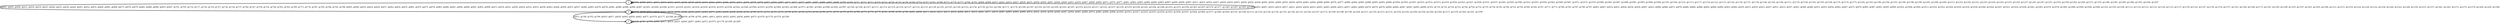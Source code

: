 digraph G {
        node [style=rounded, penwidth=3, fontsize=20, shape=oval];
        "1" -> "0" [label="@601, @605, @609, @612, @616, @619, @623, @626, @631, @636, @644, @647, @652, @655, @660, @665, @668, @673, @676, @679, @682, @686, @689, @693, @697, @701, @705, @714, @717, @720, @724, @727, @730, @734, @737, @740, @747, @750, @754, @758, @762, @765, @769, @773, @778, @781, @785, @788, @792, @798, @805, @809, @816, @824, @829, @837, @842, @850, @855, @861, @870, @875, @878, @883, @886, @891, @894, @898, @901, @905, @908, @913, @918, @921, @926, @929, @932, @935, @939, @943, @946, @950, @953, @957, @960, @965, @970, @978, @981, @986, @989, @994, @997, @1001, @1004, @1008, @1011, @1016, @1021, @1024, @1029, @1032, @1035, @1038, @1042, @1046, @1049, @1053, @1056, @1060, @1063, @1068, @1073, @1081, @1084, @1089, @1092, @1097, @1100, @1104, @1107, @1111, @1114, @1119, @1124, @1127, @1132, @1135, @1138, @1141, @1145, @1149, @1152, @1156, @1159, @1163, @1166, @1171, @1176, @1184, @1187, @1192, @1195, @1200, @1203, @1207, @1210, @1214, @1217, @1222, @1227, @1230, @1235, @1238, @1241, @1244, @1248, @1252, @1255, @1259, @1263, @1267, @1274, @1277, @1282, @1287, @1295, @1298", color=black,arrowsize=1,style=bold,penwidth=3,fontsize=20];
"0" -> "0" [label="@602, @606, @613, @620, @627, @632, @640, @648, @656, @661, @669, @677, @683, @690, @694, @698, @702, @709, @715, @721, @725, @731, @738, @741, @742, @743, @744, @748, @751, @755, @759, @763, @766, @770, @774, @779, @782, @786, @789, @796, @802, @806, @813, @820, @825, @833, @838, @846, @851, @859, @865, @871, @879, @887, @895, @902, @909, @914, @922, @930, @936, @940, @947, @954, @961, @966, @974, @982, @990, @998, @1005, @1012, @1017, @1025, @1033, @1039, @1043, @1050, @1057, @1064, @1069, @1077, @1085, @1093, @1101, @1108, @1115, @1120, @1128, @1136, @1142, @1146, @1153, @1160, @1167, @1172, @1180, @1188, @1196, @1204, @1211, @1218, @1223, @1231, @1239, @1245, @1249, @1256, @1260, @1264, @1271, @1278, @1283, @1291, @1299", color=black,arrowsize=1,style=bold,penwidth=3,fontsize=20];
"0" -> "1" [label="@603, @607, @610, @614, @617, @621, @624, @628, @633, @641, @645, @649, @653, @657, @662, @666, @670, @674, @678, @680, @684, @687, @691, @695, @699, @703, @710, @716, @718, @722, @726, @728, @732, @735, @739, @745, @749, @752, @756, @760, @764, @767, @771, @775, @780, @783, @787, @790, @797, @803, @807, @814, @821, @826, @834, @839, @847, @852, @860, @866, @872, @876, @880, @884, @888, @892, @896, @899, @903, @906, @910, @915, @919, @923, @927, @931, @933, @937, @941, @944, @948, @951, @955, @958, @962, @967, @975, @979, @983, @987, @991, @995, @999, @1002, @1006, @1009, @1013, @1018, @1022, @1026, @1030, @1034, @1036, @1040, @1044, @1047, @1051, @1054, @1058, @1061, @1065, @1070, @1078, @1082, @1086, @1090, @1094, @1098, @1102, @1105, @1109, @1112, @1116, @1121, @1125, @1129, @1133, @1137, @1139, @1143, @1147, @1150, @1154, @1157, @1161, @1164, @1168, @1173, @1181, @1185, @1189, @1193, @1197, @1201, @1205, @1208, @1212, @1215, @1219, @1224, @1228, @1232, @1236, @1240, @1242, @1246, @1250, @1253, @1257, @1261, @1265, @1272, @1275, @1279, @1284, @1292, @1296", color=black,arrowsize=1,style=bold,penwidth=3,fontsize=20];
"1" -> "1" [label="@604, @608, @611, @615, @618, @622, @625, @629, @630, @634, @635, @642, @643, @646, @650, @651, @654, @658, @659, @663, @664, @667, @671, @672, @675, @681, @685, @688, @692, @696, @700, @704, @711, @712, @713, @719, @723, @729, @733, @736, @746, @753, @757, @761, @768, @772, @776, @777, @784, @791, @804, @808, @815, @822, @823, @827, @828, @835, @836, @840, @841, @848, @849, @853, @854, @867, @868, @869, @873, @874, @877, @881, @882, @885, @889, @890, @893, @897, @900, @904, @907, @911, @912, @916, @917, @920, @924, @925, @928, @934, @938, @942, @945, @949, @952, @956, @959, @963, @964, @968, @969, @976, @977, @980, @984, @985, @988, @992, @993, @996, @1000, @1003, @1007, @1010, @1014, @1015, @1019, @1020, @1023, @1027, @1028, @1031, @1037, @1041, @1045, @1048, @1052, @1055, @1059, @1062, @1066, @1067, @1071, @1072, @1079, @1080, @1083, @1087, @1088, @1091, @1095, @1096, @1099, @1103, @1106, @1110, @1113, @1117, @1118, @1122, @1123, @1126, @1130, @1131, @1134, @1140, @1144, @1148, @1151, @1155, @1158, @1162, @1165, @1169, @1170, @1174, @1175, @1182, @1183, @1186, @1190, @1191, @1194, @1198, @1199, @1202, @1206, @1209, @1213, @1216, @1220, @1221, @1225, @1226, @1229, @1233, @1234, @1237, @1243, @1247, @1251, @1254, @1258, @1262, @1266, @1273, @1276, @1280, @1281, @1285, @1286, @1293, @1294, @1297", color=black,arrowsize=1,style=bold,penwidth=3,fontsize=20];
"0" -> "2" [label="@637, @706, @793, @799, @810, @817, @830, @843, @856, @862, @971, @1074, @1177, @1268, @1288", color=black,arrowsize=1,style=bold,penwidth=3,fontsize=20];
"2" -> "2" [label="@638, @707, @794, @800, @811, @818, @831, @844, @857, @863, @972, @1075, @1178, @1269, @1289", color=black,arrowsize=1,style=bold,penwidth=3,fontsize=20];
"2" -> "0" [label="@639, @708, @795, @801, @812, @819, @832, @845, @858, @864, @973, @1076, @1179, @1270, @1290", color=black,arrowsize=1,style=bold,penwidth=3,fontsize=20];
}

